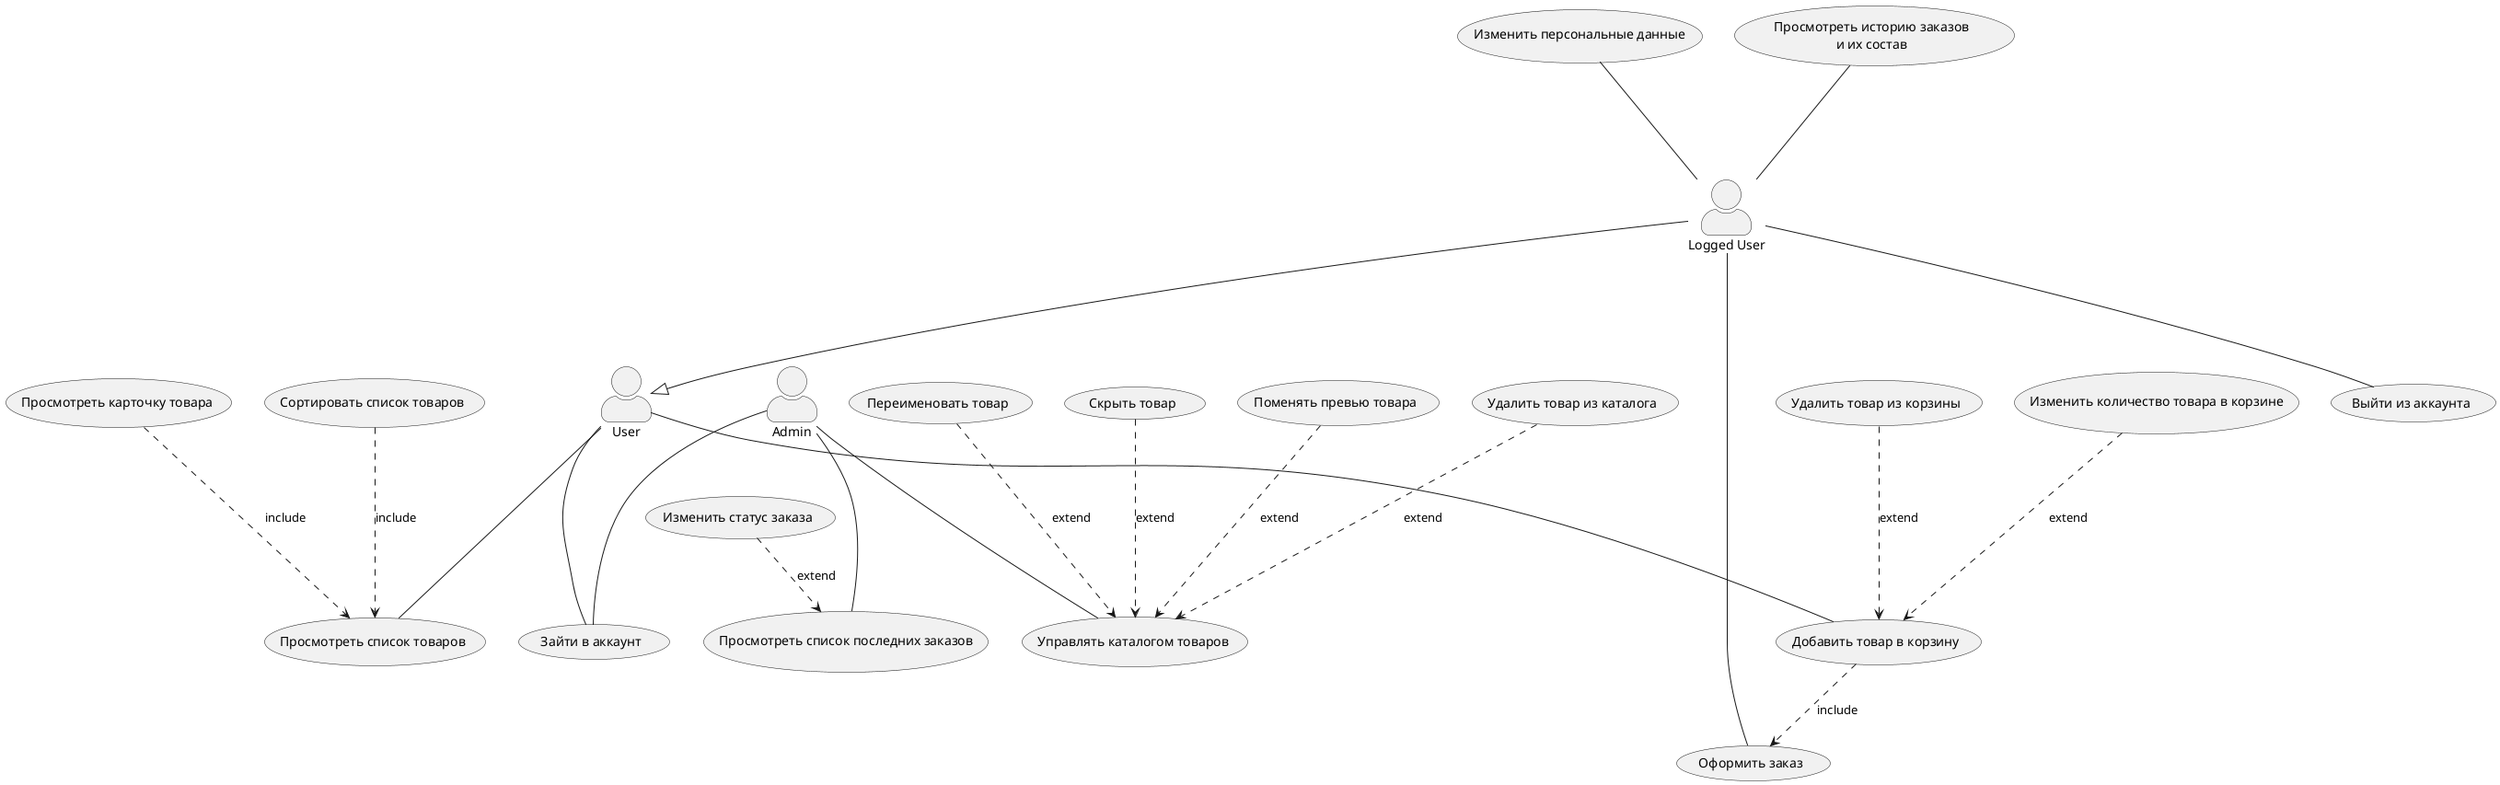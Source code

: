@startuml
skinparam actorStyle awesome
:User: as User
:Logged User: as Logged
:Admin: as Admin

(Просмотреть список товаров) as View
(Зайти в аккаунт) as Login
(Выйти из аккаунта) as Logout
(Просмотреть карточку товара) as Item
(Сортировать список товаров) as Sort
(Добавить товар в корзину) as Cart
(Удалить товар из корзины) as DeleteFromCart
(Изменить количество товара в корзине) as ChangeAmountInCart
(Оформить заказ) as Checkout
(Изменить персональные данные) as ChangePersonalData
(Просмотреть историю заказов\nи их состав) as OrderHistory
(Просмотреть список последних заказов) as ShowActiveOrders
(Управлять каталогом товаров) as ManageCatalog
(Переименовать товар) as RenameItem
(Скрыть товар) as HideItem
(Поменять превью товара) as ChangeItemPreview
(Удалить товар из каталога) as DeleteItemFromCatalog
(Изменить статус заказа) as ChangeOrderStatus

Logged ---|> User

Logged --- Checkout
User --- View
User --- Login
User --- Cart
ChangePersonalData --- Logged
OrderHistory --- Logged
Admin --- Login
Admin --- ShowActiveOrders
Admin --- ManageCatalog
Logged --- Logout

Item ...> View : include
Sort ...> View : include
DeleteFromCart ...> Cart : extend
ChangeAmountInCart ...> Cart : extend
Cart ..> Checkout : include
RenameItem ...> ManageCatalog : extend
HideItem ...> ManageCatalog : extend
ChangeItemPreview ...> ManageCatalog : extend
DeleteItemFromCatalog ...> ManageCatalog : extend

ChangeOrderStatus ..> ShowActiveOrders : extend
@enduml